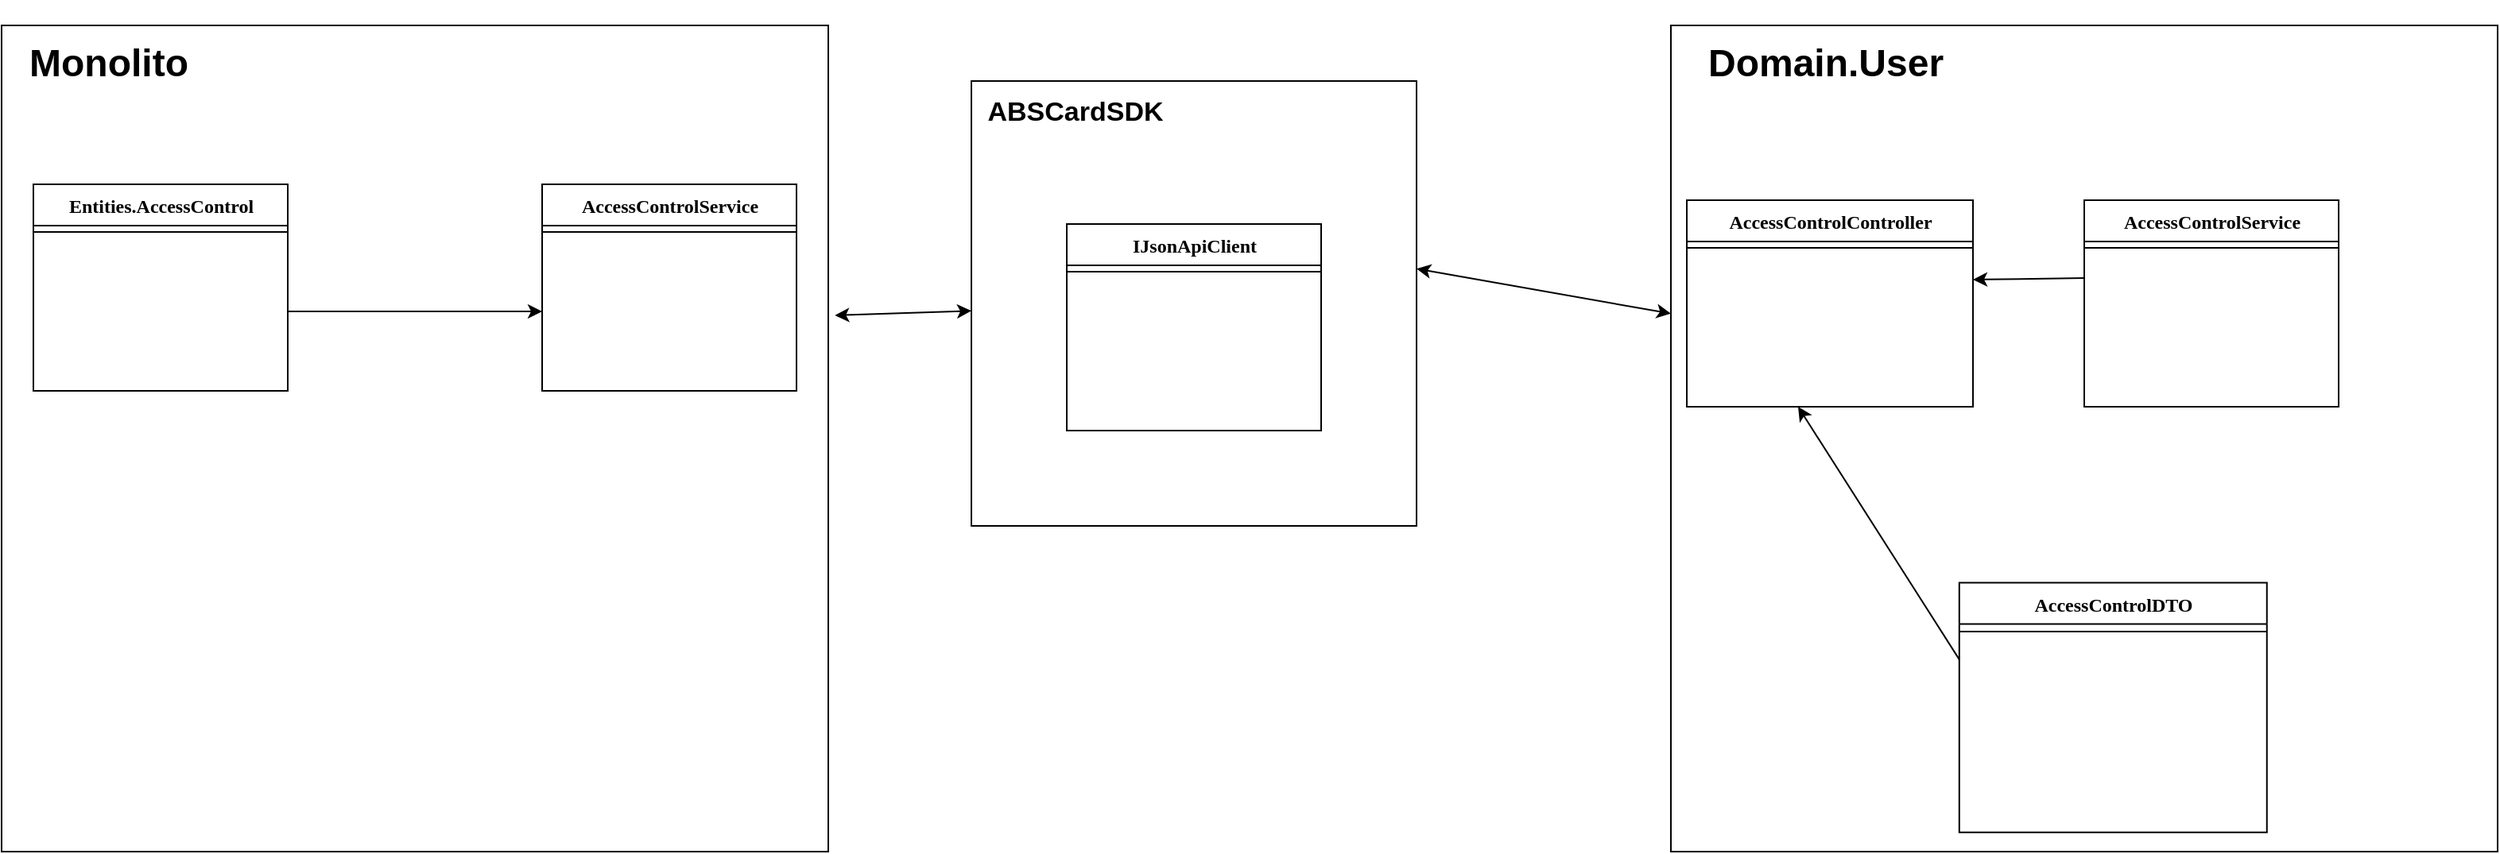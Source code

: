 <mxfile version="20.8.11" type="github">
  <diagram name="Page-1" id="9f46799a-70d6-7492-0946-bef42562c5a5">
    <mxGraphModel dx="2787" dy="888" grid="1" gridSize="10" guides="1" tooltips="1" connect="1" arrows="1" fold="1" page="1" pageScale="1" pageWidth="1100" pageHeight="850" background="none" math="0" shadow="0">
      <root>
        <mxCell id="0" />
        <mxCell id="1" parent="0" />
        <mxCell id="78961159f06e98e8-122" style="edgeStyle=elbowEdgeStyle;html=1;labelBackgroundColor=none;startFill=0;startSize=8;endArrow=open;endFill=0;endSize=16;fontFamily=Verdana;fontSize=12;elbow=vertical;dashed=1;" parent="1" target="78961159f06e98e8-43" edge="1">
          <mxGeometry relative="1" as="geometry">
            <mxPoint x="1100" y="122" as="sourcePoint" />
          </mxGeometry>
        </mxCell>
        <mxCell id="W2HCOL37wiZwmyropwP6-4" value="" style="whiteSpace=wrap;html=1;aspect=fixed;" vertex="1" parent="1">
          <mxGeometry x="880" y="120" width="520" height="520" as="geometry" />
        </mxCell>
        <mxCell id="W2HCOL37wiZwmyropwP6-15" value="" style="endArrow=classic;html=1;rounded=0;" edge="1" parent="W2HCOL37wiZwmyropwP6-4">
          <mxGeometry width="50" height="50" relative="1" as="geometry">
            <mxPoint x="260" y="159" as="sourcePoint" />
            <mxPoint x="190" y="160" as="targetPoint" />
          </mxGeometry>
        </mxCell>
        <mxCell id="W2HCOL37wiZwmyropwP6-29" value="AccessControlDTO" style="swimlane;html=1;fontStyle=1;align=center;verticalAlign=top;childLayout=stackLayout;horizontal=1;startSize=26;horizontalStack=0;resizeParent=1;resizeLast=0;collapsible=1;marginBottom=0;swimlaneFillColor=#ffffff;rounded=0;shadow=0;comic=0;labelBackgroundColor=none;strokeWidth=1;fillColor=none;fontFamily=Verdana;fontSize=12" vertex="1" parent="W2HCOL37wiZwmyropwP6-4">
          <mxGeometry x="181.395" y="350.698" width="193.488" height="157.209" as="geometry" />
        </mxCell>
        <mxCell id="W2HCOL37wiZwmyropwP6-30" value="" style="line;html=1;strokeWidth=1;fillColor=none;align=left;verticalAlign=middle;spacingTop=-1;spacingLeft=3;spacingRight=3;rotatable=0;labelPosition=right;points=[];portConstraint=eastwest;" vertex="1" parent="W2HCOL37wiZwmyropwP6-29">
          <mxGeometry y="26" width="193.488" height="9.674" as="geometry" />
        </mxCell>
        <mxCell id="W2HCOL37wiZwmyropwP6-5" value="Domain.User" style="text;strokeColor=none;fillColor=none;html=1;fontSize=24;fontStyle=1;verticalAlign=middle;align=center;" vertex="1" parent="W2HCOL37wiZwmyropwP6-4">
          <mxGeometry width="193.488" height="48.372" as="geometry" />
        </mxCell>
        <mxCell id="W2HCOL37wiZwmyropwP6-42" value="" style="endArrow=classic;startArrow=classic;html=1;rounded=0;fontSize=17;exitX=1;exitY=0.422;exitDx=0;exitDy=0;exitPerimeter=0;" edge="1" parent="W2HCOL37wiZwmyropwP6-4" source="W2HCOL37wiZwmyropwP6-32">
          <mxGeometry width="50" height="50" relative="1" as="geometry">
            <mxPoint x="-181.395" y="181.395" as="sourcePoint" />
            <mxPoint y="181.395" as="targetPoint" />
          </mxGeometry>
        </mxCell>
        <mxCell id="W2HCOL37wiZwmyropwP6-43" value="" style="endArrow=classic;html=1;rounded=0;" edge="1" parent="W2HCOL37wiZwmyropwP6-4">
          <mxGeometry width="50" height="50" relative="1" as="geometry">
            <mxPoint x="181.395" y="399.07" as="sourcePoint" />
            <mxPoint x="80" y="240" as="targetPoint" />
          </mxGeometry>
        </mxCell>
        <mxCell id="78961159f06e98e8-43" value="AccessControlService" style="swimlane;html=1;fontStyle=1;align=center;verticalAlign=top;childLayout=stackLayout;horizontal=1;startSize=26;horizontalStack=0;resizeParent=1;resizeLast=0;collapsible=1;marginBottom=0;swimlaneFillColor=#ffffff;rounded=0;shadow=0;comic=0;labelBackgroundColor=none;strokeWidth=1;fillColor=none;fontFamily=Verdana;fontSize=12" parent="1" vertex="1">
          <mxGeometry x="1140" y="230" width="160" height="130" as="geometry" />
        </mxCell>
        <mxCell id="78961159f06e98e8-51" value="" style="line;html=1;strokeWidth=1;fillColor=none;align=left;verticalAlign=middle;spacingTop=-1;spacingLeft=3;spacingRight=3;rotatable=0;labelPosition=right;points=[];portConstraint=eastwest;" parent="78961159f06e98e8-43" vertex="1">
          <mxGeometry y="26" width="160" height="8" as="geometry" />
        </mxCell>
        <mxCell id="W2HCOL37wiZwmyropwP6-6" value="AccessControlController" style="swimlane;html=1;fontStyle=1;align=center;verticalAlign=top;childLayout=stackLayout;horizontal=1;startSize=26;horizontalStack=0;resizeParent=1;resizeLast=0;collapsible=1;marginBottom=0;swimlaneFillColor=#ffffff;rounded=0;shadow=0;comic=0;labelBackgroundColor=none;strokeWidth=1;fillColor=none;fontFamily=Verdana;fontSize=12" vertex="1" parent="1">
          <mxGeometry x="890" y="230" width="180" height="130" as="geometry" />
        </mxCell>
        <mxCell id="W2HCOL37wiZwmyropwP6-7" value="" style="line;html=1;strokeWidth=1;fillColor=none;align=left;verticalAlign=middle;spacingTop=-1;spacingLeft=3;spacingRight=3;rotatable=0;labelPosition=right;points=[];portConstraint=eastwest;" vertex="1" parent="W2HCOL37wiZwmyropwP6-6">
          <mxGeometry y="26" width="180" height="8" as="geometry" />
        </mxCell>
        <mxCell id="W2HCOL37wiZwmyropwP6-16" style="edgeStyle=elbowEdgeStyle;html=1;labelBackgroundColor=none;startFill=0;startSize=8;endArrow=open;endFill=0;endSize=16;fontFamily=Verdana;fontSize=12;elbow=vertical;dashed=1;" edge="1" parent="1" target="W2HCOL37wiZwmyropwP6-19">
          <mxGeometry relative="1" as="geometry">
            <mxPoint x="50" y="122" as="sourcePoint" />
          </mxGeometry>
        </mxCell>
        <mxCell id="W2HCOL37wiZwmyropwP6-17" value="" style="whiteSpace=wrap;html=1;aspect=fixed;" vertex="1" parent="1">
          <mxGeometry x="-170" y="120" width="520" height="520" as="geometry" />
        </mxCell>
        <mxCell id="W2HCOL37wiZwmyropwP6-26" value="" style="endArrow=classic;html=1;rounded=0;" edge="1" parent="W2HCOL37wiZwmyropwP6-17">
          <mxGeometry width="50" height="50" relative="1" as="geometry">
            <mxPoint x="180" y="180" as="sourcePoint" />
            <mxPoint x="340" y="180" as="targetPoint" />
          </mxGeometry>
        </mxCell>
        <mxCell id="W2HCOL37wiZwmyropwP6-21" value="Monolito" style="text;strokeColor=none;fillColor=none;html=1;fontSize=24;fontStyle=1;verticalAlign=middle;align=center;" vertex="1" parent="W2HCOL37wiZwmyropwP6-17">
          <mxGeometry width="133.023" height="48.372" as="geometry" />
        </mxCell>
        <mxCell id="W2HCOL37wiZwmyropwP6-19" value="AccessControlService" style="swimlane;html=1;fontStyle=1;align=center;verticalAlign=top;childLayout=stackLayout;horizontal=1;startSize=26;horizontalStack=0;resizeParent=1;resizeLast=0;collapsible=1;marginBottom=0;swimlaneFillColor=#ffffff;rounded=0;shadow=0;comic=0;labelBackgroundColor=none;strokeWidth=1;fillColor=none;fontFamily=Verdana;fontSize=12" vertex="1" parent="W2HCOL37wiZwmyropwP6-17">
          <mxGeometry x="340" y="100" width="160" height="130" as="geometry" />
        </mxCell>
        <mxCell id="W2HCOL37wiZwmyropwP6-20" value="" style="line;html=1;strokeWidth=1;fillColor=none;align=left;verticalAlign=middle;spacingTop=-1;spacingLeft=3;spacingRight=3;rotatable=0;labelPosition=right;points=[];portConstraint=eastwest;" vertex="1" parent="W2HCOL37wiZwmyropwP6-19">
          <mxGeometry y="26" width="160" height="8" as="geometry" />
        </mxCell>
        <mxCell id="W2HCOL37wiZwmyropwP6-24" value="Entities.AccessControl" style="swimlane;html=1;fontStyle=1;align=center;verticalAlign=top;childLayout=stackLayout;horizontal=1;startSize=26;horizontalStack=0;resizeParent=1;resizeLast=0;collapsible=1;marginBottom=0;swimlaneFillColor=#ffffff;rounded=0;shadow=0;comic=0;labelBackgroundColor=none;strokeWidth=1;fillColor=none;fontFamily=Verdana;fontSize=12" vertex="1" parent="1">
          <mxGeometry x="-150" y="220" width="160" height="130" as="geometry" />
        </mxCell>
        <mxCell id="W2HCOL37wiZwmyropwP6-25" value="" style="line;html=1;strokeWidth=1;fillColor=none;align=left;verticalAlign=middle;spacingTop=-1;spacingLeft=3;spacingRight=3;rotatable=0;labelPosition=right;points=[];portConstraint=eastwest;" vertex="1" parent="W2HCOL37wiZwmyropwP6-24">
          <mxGeometry y="26" width="160" height="8" as="geometry" />
        </mxCell>
        <mxCell id="W2HCOL37wiZwmyropwP6-32" value="" style="whiteSpace=wrap;html=1;aspect=fixed;" vertex="1" parent="1">
          <mxGeometry x="440" y="155" width="280" height="280" as="geometry" />
        </mxCell>
        <mxCell id="W2HCOL37wiZwmyropwP6-33" value="ABSCardSDK" style="text;strokeColor=none;fillColor=none;html=1;fontSize=17;fontStyle=1;verticalAlign=middle;align=center;" vertex="1" parent="1">
          <mxGeometry x="440" y="155" width="130" height="40" as="geometry" />
        </mxCell>
        <mxCell id="W2HCOL37wiZwmyropwP6-34" value="IJsonApiClient" style="swimlane;html=1;fontStyle=1;align=center;verticalAlign=top;childLayout=stackLayout;horizontal=1;startSize=26;horizontalStack=0;resizeParent=1;resizeLast=0;collapsible=1;marginBottom=0;swimlaneFillColor=#ffffff;rounded=0;shadow=0;comic=0;labelBackgroundColor=none;strokeWidth=1;fillColor=none;fontFamily=Verdana;fontSize=12" vertex="1" parent="1">
          <mxGeometry x="500" y="245" width="160" height="130" as="geometry" />
        </mxCell>
        <mxCell id="W2HCOL37wiZwmyropwP6-35" value="" style="line;html=1;strokeWidth=1;fillColor=none;align=left;verticalAlign=middle;spacingTop=-1;spacingLeft=3;spacingRight=3;rotatable=0;labelPosition=right;points=[];portConstraint=eastwest;" vertex="1" parent="W2HCOL37wiZwmyropwP6-34">
          <mxGeometry y="26" width="160" height="8" as="geometry" />
        </mxCell>
        <mxCell id="W2HCOL37wiZwmyropwP6-41" value="" style="endArrow=classic;startArrow=classic;html=1;rounded=0;fontSize=17;exitX=1.008;exitY=0.351;exitDx=0;exitDy=0;exitPerimeter=0;" edge="1" parent="1" source="W2HCOL37wiZwmyropwP6-17" target="W2HCOL37wiZwmyropwP6-32">
          <mxGeometry width="50" height="50" relative="1" as="geometry">
            <mxPoint x="313.721" y="325.581" as="sourcePoint" />
            <mxPoint x="374.186" y="265.116" as="targetPoint" />
          </mxGeometry>
        </mxCell>
      </root>
    </mxGraphModel>
  </diagram>
</mxfile>
